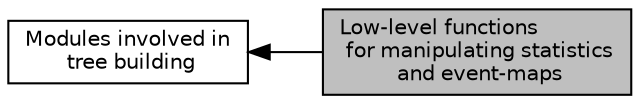 digraph "Low-level functions for manipulating statistics and event-maps"
{
  edge [fontname="Helvetica",fontsize="10",labelfontname="Helvetica",labelfontsize="10"];
  node [fontname="Helvetica",fontsize="10",shape=record];
  rankdir=LR;
  Node0 [label="Low-level functions\l for manipulating statistics\l and event-maps",height=0.2,width=0.4,color="black", fillcolor="grey75", style="filled", fontcolor="black"];
  Node1 [label="Modules involved in\l tree building",height=0.2,width=0.4,color="black", fillcolor="white", style="filled",URL="$group__tree__group.html",tooltip="See. "];
  Node1->Node0 [shape=plaintext, dir="back", style="solid"];
}
